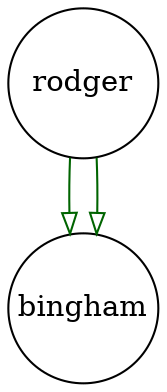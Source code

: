 digraph partagr_rodger_bingham { 
 K=0.6 
 "rodger" -> { "bingham" } [color="darkgreen", arrowhead="onormal", penwidth=1, href="#452"]; 
 "rodger" -> { "bingham" } [color="darkgreen", arrowhead="onormal", penwidth=1, href="#452"]; 
 "rodger" [shape="circle", fixedsize="true", height=1, width=1, style="filled", fillcolor="white", href="#rodger"]; 
 "bingham" [shape="circle", fixedsize="true", height=1, width=1, style="filled", fillcolor="white", href="#bingham"]; 

}